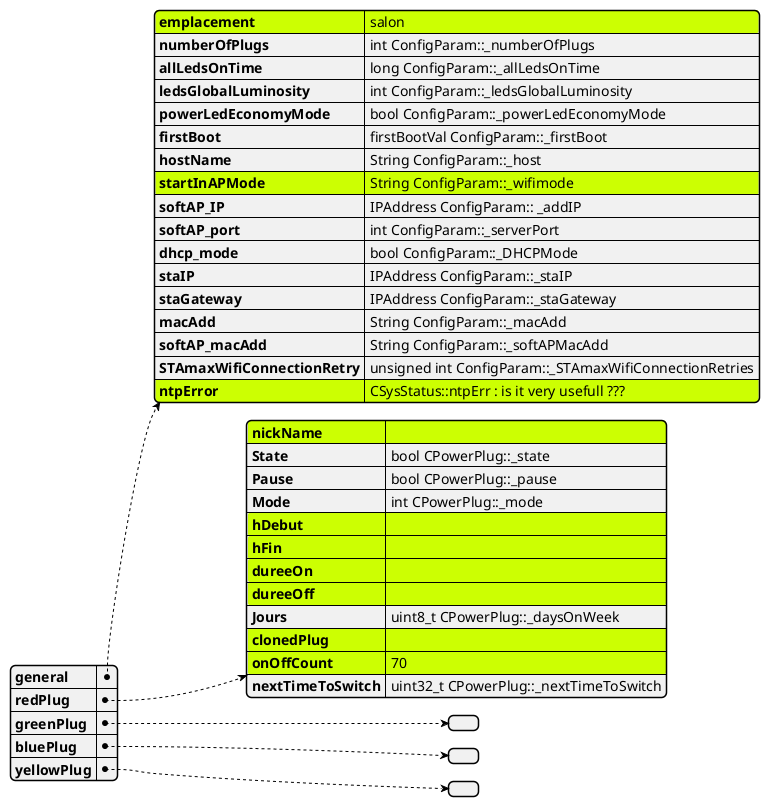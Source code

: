 @startjson
#highlight "general" / "emplacement"
#highlight "general" / "ntpError"
#highlight "general" / "_clé à créer 1_"
#highlight "general" / "startInAPMode"
#highlight "redPlug" / "nickName"
#highlight "redPlug" / "hDebut"
#highlight "redPlug" / "hFin"
#highlight "redPlug" / "dureeOn"
#highlight "redPlug" / "dureeOff"
#highlight "redPlug" / "clonedPlug"
#highlight "redPlug" / "onOffCount"

{
  "general": {
    "emplacement": "salon",
    "numberOfPlugs": "int ConfigParam::_numberOfPlugs",
    "allLedsOnTime": "long ConfigParam::_allLedsOnTime",
    "ledsGlobalLuminosity": "int ConfigParam::_ledsGlobalLuminosity",
    "powerLedEconomyMode": "bool ConfigParam::_powerLedEconomyMode",
    "firstBoot": "firstBootVal ConfigParam::_firstBoot",
    "hostName": "String ConfigParam::_host",
    "startInAPMode": "String ConfigParam::_wifimode",
    "softAP_IP": "IPAddress ConfigParam:: _addIP",
    "softAP_port": "int ConfigParam::_serverPort",
    "dhcp_mode": "bool ConfigParam::_DHCPMode",
    "staIP": "IPAddress ConfigParam::_staIP",
    "staGateway": "IPAddress ConfigParam::_staGateway",
    "macAdd": "String ConfigParam::_macAdd",
    "softAP_macAdd": "String ConfigParam::_softAPMacAdd",
    "STAmaxWifiConnectionRetry": "unsigned int ConfigParam::_STAmaxWifiConnectionRetries",
    "ntpError": "CSysStatus::ntpErr : is it very usefull ???"
    
  },
  "redPlug": {
    "nickName": "",
    "State": "bool CPowerPlug::_state",
    "Pause": "bool CPowerPlug::_pause",
    "Mode": "int CPowerPlug::_mode",
    "hDebut": "",
    "hFin": "",
    "dureeOn": "",
    "dureeOff": "",
    "Jours": "uint8_t CPowerPlug::_daysOnWeek",
    "clonedPlug": "",
    "onOffCount": "70",
    "nextTimeToSwitch": "uint32_t CPowerPlug::_nextTimeToSwitch"
  },
  "greenPlug": {
  },
  "bluePlug": {
  },
  "yellowPlug": {
  }
}

@endjson
